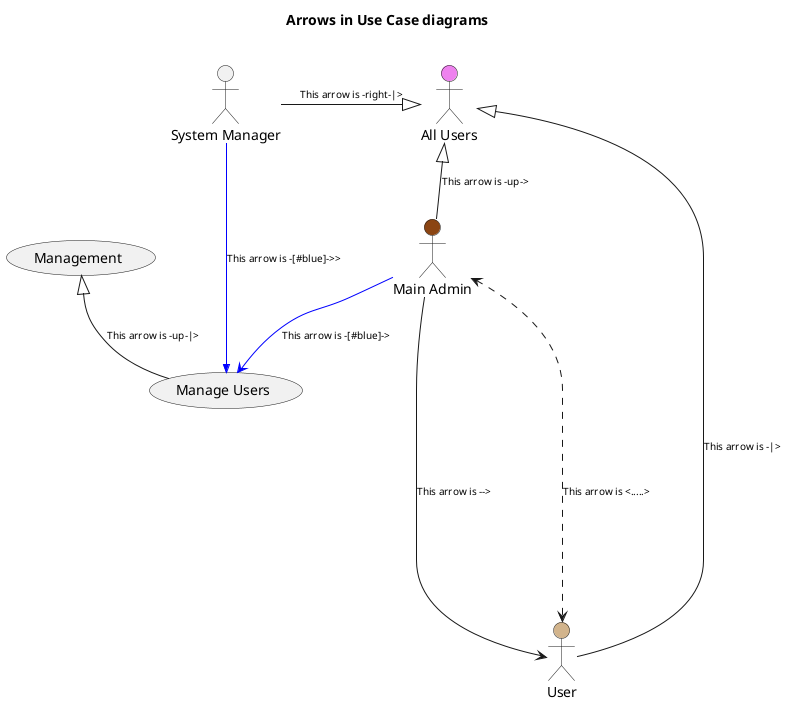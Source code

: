 @startuml
'!include ../../plantuml-styles/plantuml-ae.iuml

skinparam Shadowing false

skinparam ArrowFontStyle normal
skinparam ArrowFontName Calibri
skinparam ArrowFontSize 10

title Arrows in Use Case diagrams\n


(Manage Users) -up-|> (Management): This arrow is -up-|>

:All Users:      as allUsers #violet
:Main Admin:     as Admin    #saddleBrown
:User:           as U        #tan
:System Manager: as manager

Admin   -up-|>    allUsers: This arrow is -up->
manager -right-|> allUsers: This arrow is -right-|>
U       -|>       allUsers: This arrow is -|>

Admin --> U:    This arrow is -->
Admin <.....> U: This arrow is <.....>

Admin   -[#blue]->    (Manage Users): This arrow is -[#blue]->
manager -[#blue]->> (Manage Users): This arrow is -[#blue]->>


'!include ../../plantuml-styles/ae-copyright-footer.txt
@enduml